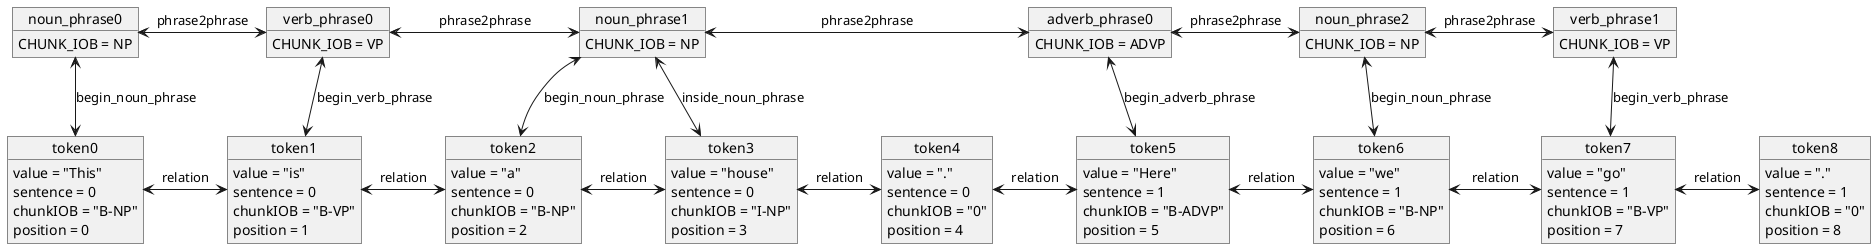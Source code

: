 @startuml



object token0 {
	value = "This"
	sentence = 0
	chunkIOB = "B-NP"
	position = 0
}

object token1 {
	value = "is"
	sentence = 0
	chunkIOB = "B-VP"
	position = 1
}

object token2 {
	value = "a"
	sentence = 0
	chunkIOB = "B-NP"
	position = 2
}

object token3 {
	value = "house"
	sentence = 0
	chunkIOB = "I-NP"
	position = 3
}

object token4 {
	value = "."
	sentence = 0
	chunkIOB = "0"
	position = 4
}

object token5 {
	value = "Here"
	sentence = 1
	chunkIOB = "B-ADVP"
	position = 5
}

object token6 {
	value = "we"
	sentence = 1
	chunkIOB = "B-NP"
	position = 6
}

object token7 {
	value = "go"
	sentence = 1
	chunkIOB = "B-VP"
	position = 7
}

object token8 {
	value = "."
	sentence = 1
	chunkIOB = "0"
	position = 8
}

token0 <-right-> token1 : relation
token1 <-right-> token2 : relation
token2 <-right-> token3 : relation
token3 <-right-> token4 : relation
token4 <-right-> token5 : relation
token5 <-right-> token6 : relation
token6 <-right-> token7 : relation
token7 <-right-> token8 : relation

object noun_phrase0 {
	CHUNK_IOB = NP
}

token0 <-up-> noun_phrase0 : begin_noun_phrase


object verb_phrase0 {
	CHUNK_IOB = VP
}

token1 <-up-> verb_phrase0 : begin_verb_phrase


object noun_phrase1 {
	CHUNK_IOB = NP
}

token2 <-up-> noun_phrase1 : begin_noun_phrase
token3 <-up-> noun_phrase1 : inside_noun_phrase

object adverb_phrase0 {
	CHUNK_IOB = ADVP
}

token5 <-up-> adverb_phrase0 : begin_adverb_phrase

object noun_phrase2 {
	CHUNK_IOB = NP
}

token6 <-up-> noun_phrase2 : begin_noun_phrase

object verb_phrase1 {
	CHUNK_IOB = VP
}

token7 <-up-> verb_phrase1 : begin_verb_phrase


noun_phrase0 <-right-> verb_phrase0 : phrase2phrase
verb_phrase0 <-right-> noun_phrase1 : phrase2phrase
noun_phrase1 <-right-> adverb_phrase0 : phrase2phrase
adverb_phrase0 <-right-> noun_phrase2 : phrase2phrase
noun_phrase2 <-right-> verb_phrase1 : phrase2phrase


@enduml